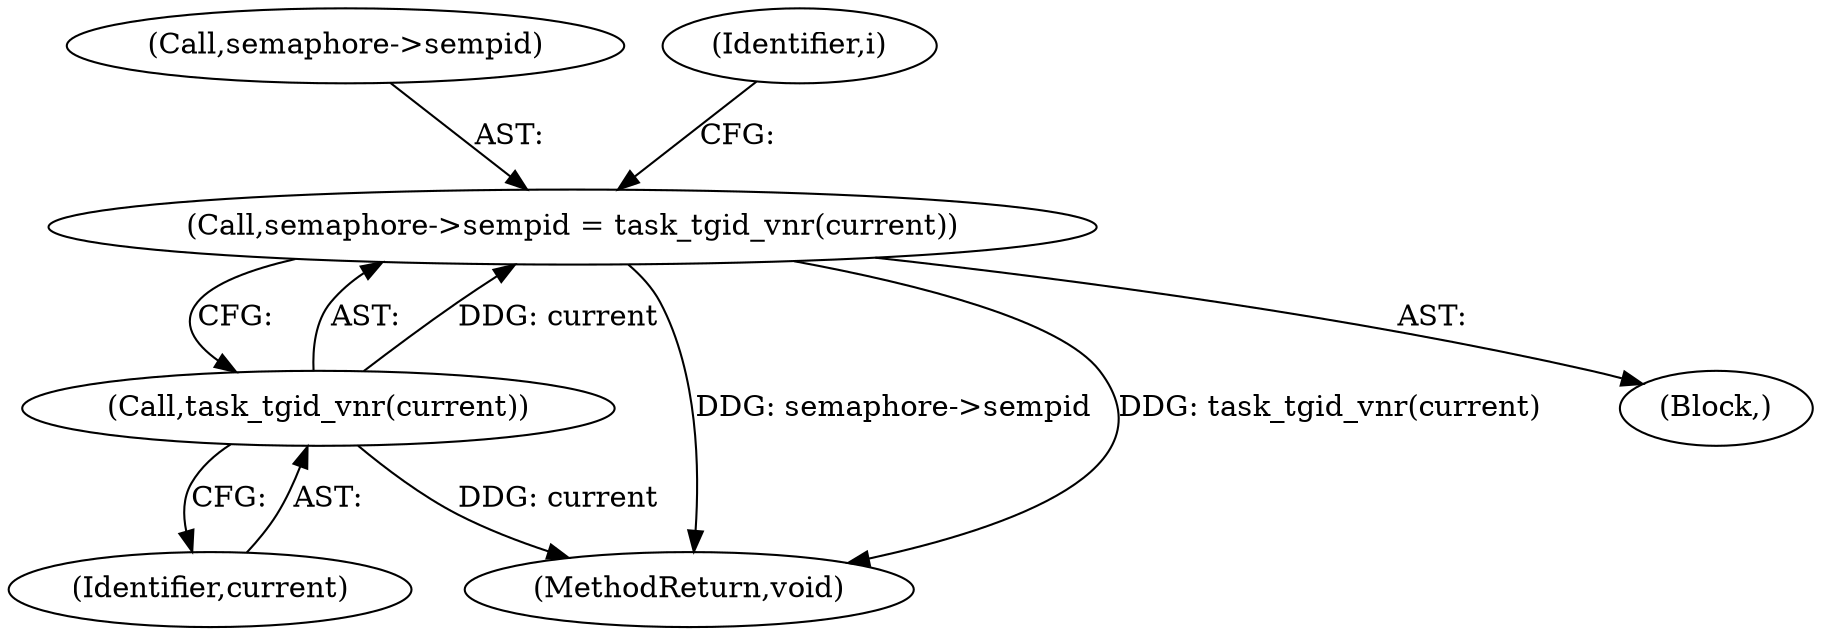 digraph "0_linux_6062a8dc0517bce23e3c2f7d2fea5e22411269a3_1@pointer" {
"1000295" [label="(Call,semaphore->sempid = task_tgid_vnr(current))"];
"1000299" [label="(Call,task_tgid_vnr(current))"];
"1000295" [label="(Call,semaphore->sempid = task_tgid_vnr(current))"];
"1000300" [label="(Identifier,current)"];
"1000296" [label="(Call,semaphore->sempid)"];
"1000299" [label="(Call,task_tgid_vnr(current))"];
"1000246" [label="(Identifier,i)"];
"1000323" [label="(MethodReturn,void)"];
"1000263" [label="(Block,)"];
"1000295" -> "1000263"  [label="AST: "];
"1000295" -> "1000299"  [label="CFG: "];
"1000296" -> "1000295"  [label="AST: "];
"1000299" -> "1000295"  [label="AST: "];
"1000246" -> "1000295"  [label="CFG: "];
"1000295" -> "1000323"  [label="DDG: semaphore->sempid"];
"1000295" -> "1000323"  [label="DDG: task_tgid_vnr(current)"];
"1000299" -> "1000295"  [label="DDG: current"];
"1000299" -> "1000300"  [label="CFG: "];
"1000300" -> "1000299"  [label="AST: "];
"1000299" -> "1000323"  [label="DDG: current"];
}
